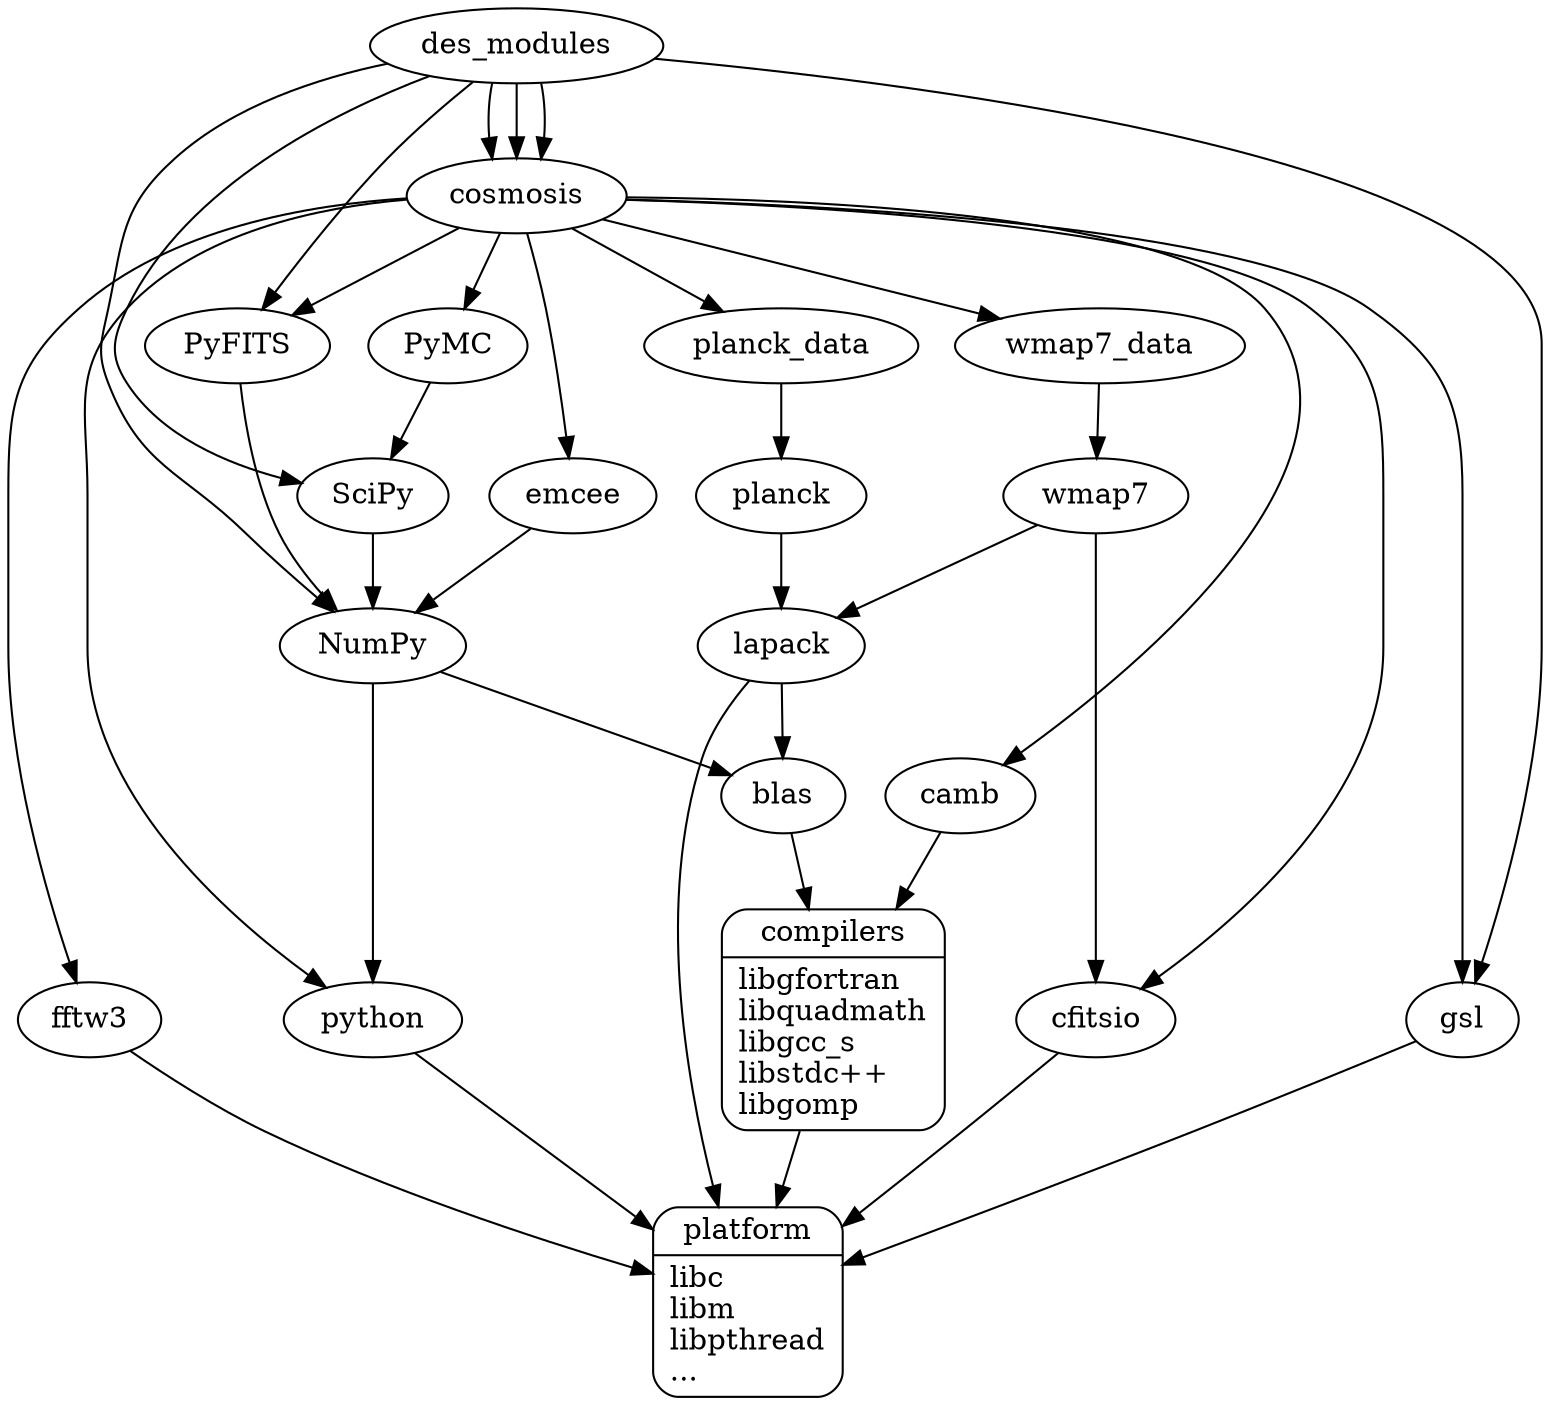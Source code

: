 
digraph depends
{
  #rankdir=LR

  subgraph plat
  {
    platform         [shape=Mrecord, label="{platform | libc \llibm\llibpthread\l...\l}" ]
  }

  compilers -> platform;

  subgraph l1
  {
    label = "externals";
    rank = same;
    compilers [shape=Mrecord, label="{compilers | libgfortran\llibquadmath\llibgcc_s\llibstdc++\llibgomp\l}" ]
    python  [ label="python" ];
    cfitsio [ label="cfitsio" ];
    gsl     [ label="gsl" ];
    fftw3   [ label="fftw3" ];
  }
    blas    [ label="blas" ];
    lapack  [ label="lapack" ];
  lapack -> blas;
  blas -> compilers;

  subgraph externals
  {
    wmap7_data ->  wmap7;
    planck_data -> planck;
    camb;
  }
  wmap7 -> lapack;
  wmap7 -> cfitsio;
  planck -> lapack;
  camb -> compilers;

  subgraph low
  {
    #rank = same;
    SciPy -> NumPy -> python;
    NumPy -> blas;
    PyFITS -> NumPy;
    PyMC -> SciPy;
    emcee -> NumPy;
  }

  subgraph middle
  {
    cosmosis;
  }
  cosmosis -> camb;
  cosmosis -> planck_data;
  cosmosis -> wmap7_data;
  cosmosis -> PyMC;
  cosmosis -> emcee;
  cosmosis -> PyFITS;
  cosmosis -> gsl;
  cosmosis -> fftw3;

  subgraph top
  {
    des_modules;
  }

  des_modules -> cosmosis;


  cfitsio -> platform;
  gsl -> platform;
  fftw3 -> platform;
  lapack -> platform;

  des_modules -> cosmosis;
  des_modules -> gsl;
  des_modules -> PyFITS;
  des_modules -> cosmosis;
  des_modules -> SciPy;
  des_modules -> NumPy;

  cosmosis -> cfitsio;
  cosmosis -> python;
  python [ label="python" ];
  python -> platform;
}
